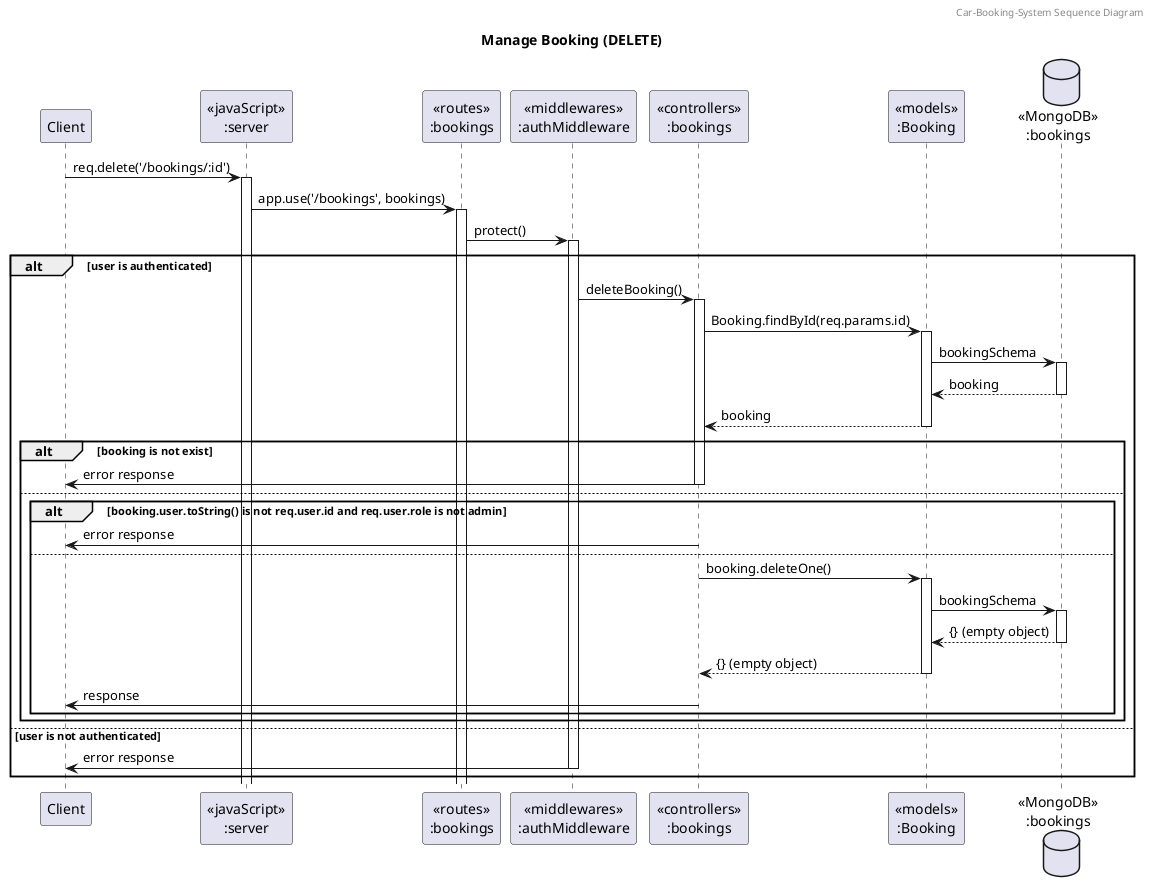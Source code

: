 @startuml Manage Booking (DELETE)

header Car-Booking-System Sequence Diagram
title "Manage Booking (DELETE)"

participant "Client" as client
participant "<<javaScript>>\n:server" as server
participant "<<routes>>\n:bookings" as bookingRouter
participant "<<middlewares>>\n:authMiddleware" as authMiddleware
participant "<<controllers>>\n:bookings" as bookingController
participant "<<models>>\n:Booking" as bookingModel
database "<<MongoDB>>\n:bookings" as bookingDatabase

client -> server ++: req.delete('/bookings/:id')
server -> bookingRouter ++: app.use('/bookings', bookings)
bookingRouter -> authMiddleware ++: protect()
alt user is authenticated
    authMiddleware -> bookingController ++: deleteBooking()
    bookingController -> bookingModel ++: Booking.findById(req.params.id)
    bookingModel -> bookingDatabase ++: bookingSchema
    bookingDatabase --> bookingModel --: booking
    bookingController <-- bookingModel --: booking
    alt booking is not exist
        bookingController -> client --: error response
    else
        alt booking.user.toString() is not req.user.id and req.user.role is not admin
            bookingController -> client --: error response
        else 
            bookingController -> bookingModel ++: booking.deleteOne()
            bookingModel -> bookingDatabase ++: bookingSchema
            bookingDatabase --> bookingModel --: {} (empty object)
            bookingController <-- bookingModel --: {} (empty object)
            bookingController -> client --: response
        end
    end
else user is not authenticated
    authMiddleware -> client --: error response
end

@enduml